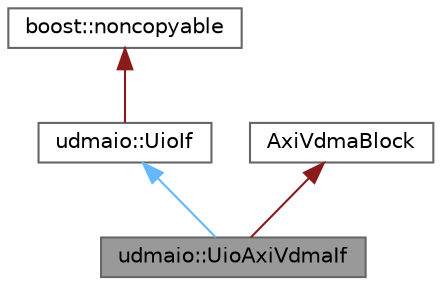 digraph "udmaio::UioAxiVdmaIf"
{
 // INTERACTIVE_SVG=YES
 // LATEX_PDF_SIZE
  bgcolor="transparent";
  edge [fontname=Helvetica,fontsize=10,labelfontname=Helvetica,labelfontsize=10];
  node [fontname=Helvetica,fontsize=10,shape=box,height=0.2,width=0.4];
  Node1 [label="udmaio::UioAxiVdmaIf",height=0.2,width=0.4,color="gray40", fillcolor="grey60", style="filled", fontcolor="black",tooltip="Interface to AXI VDMA Core."];
  Node2 -> Node1 [dir="back",color="steelblue1",style="solid"];
  Node2 [label="udmaio::UioIf",height=0.2,width=0.4,color="gray40", fillcolor="white", style="filled",URL="$classudmaio_1_1_uio_if.html",tooltip="Base class for UIO interfaces."];
  Node3 -> Node2 [dir="back",color="firebrick4",style="solid"];
  Node3 [label="boost::noncopyable",height=0.2,width=0.4,color="gray40", fillcolor="white", style="filled",tooltip=" "];
  Node4 -> Node1 [dir="back",color="firebrick4",style="solid"];
  Node4 [label="AxiVdmaBlock",height=0.2,width=0.4,color="gray40", fillcolor="white", style="filled",URL="$structaxi__vdma_1_1block__template.html",tooltip="Template class for the axi_vdma block, containing accessors for all its registers."];
}
